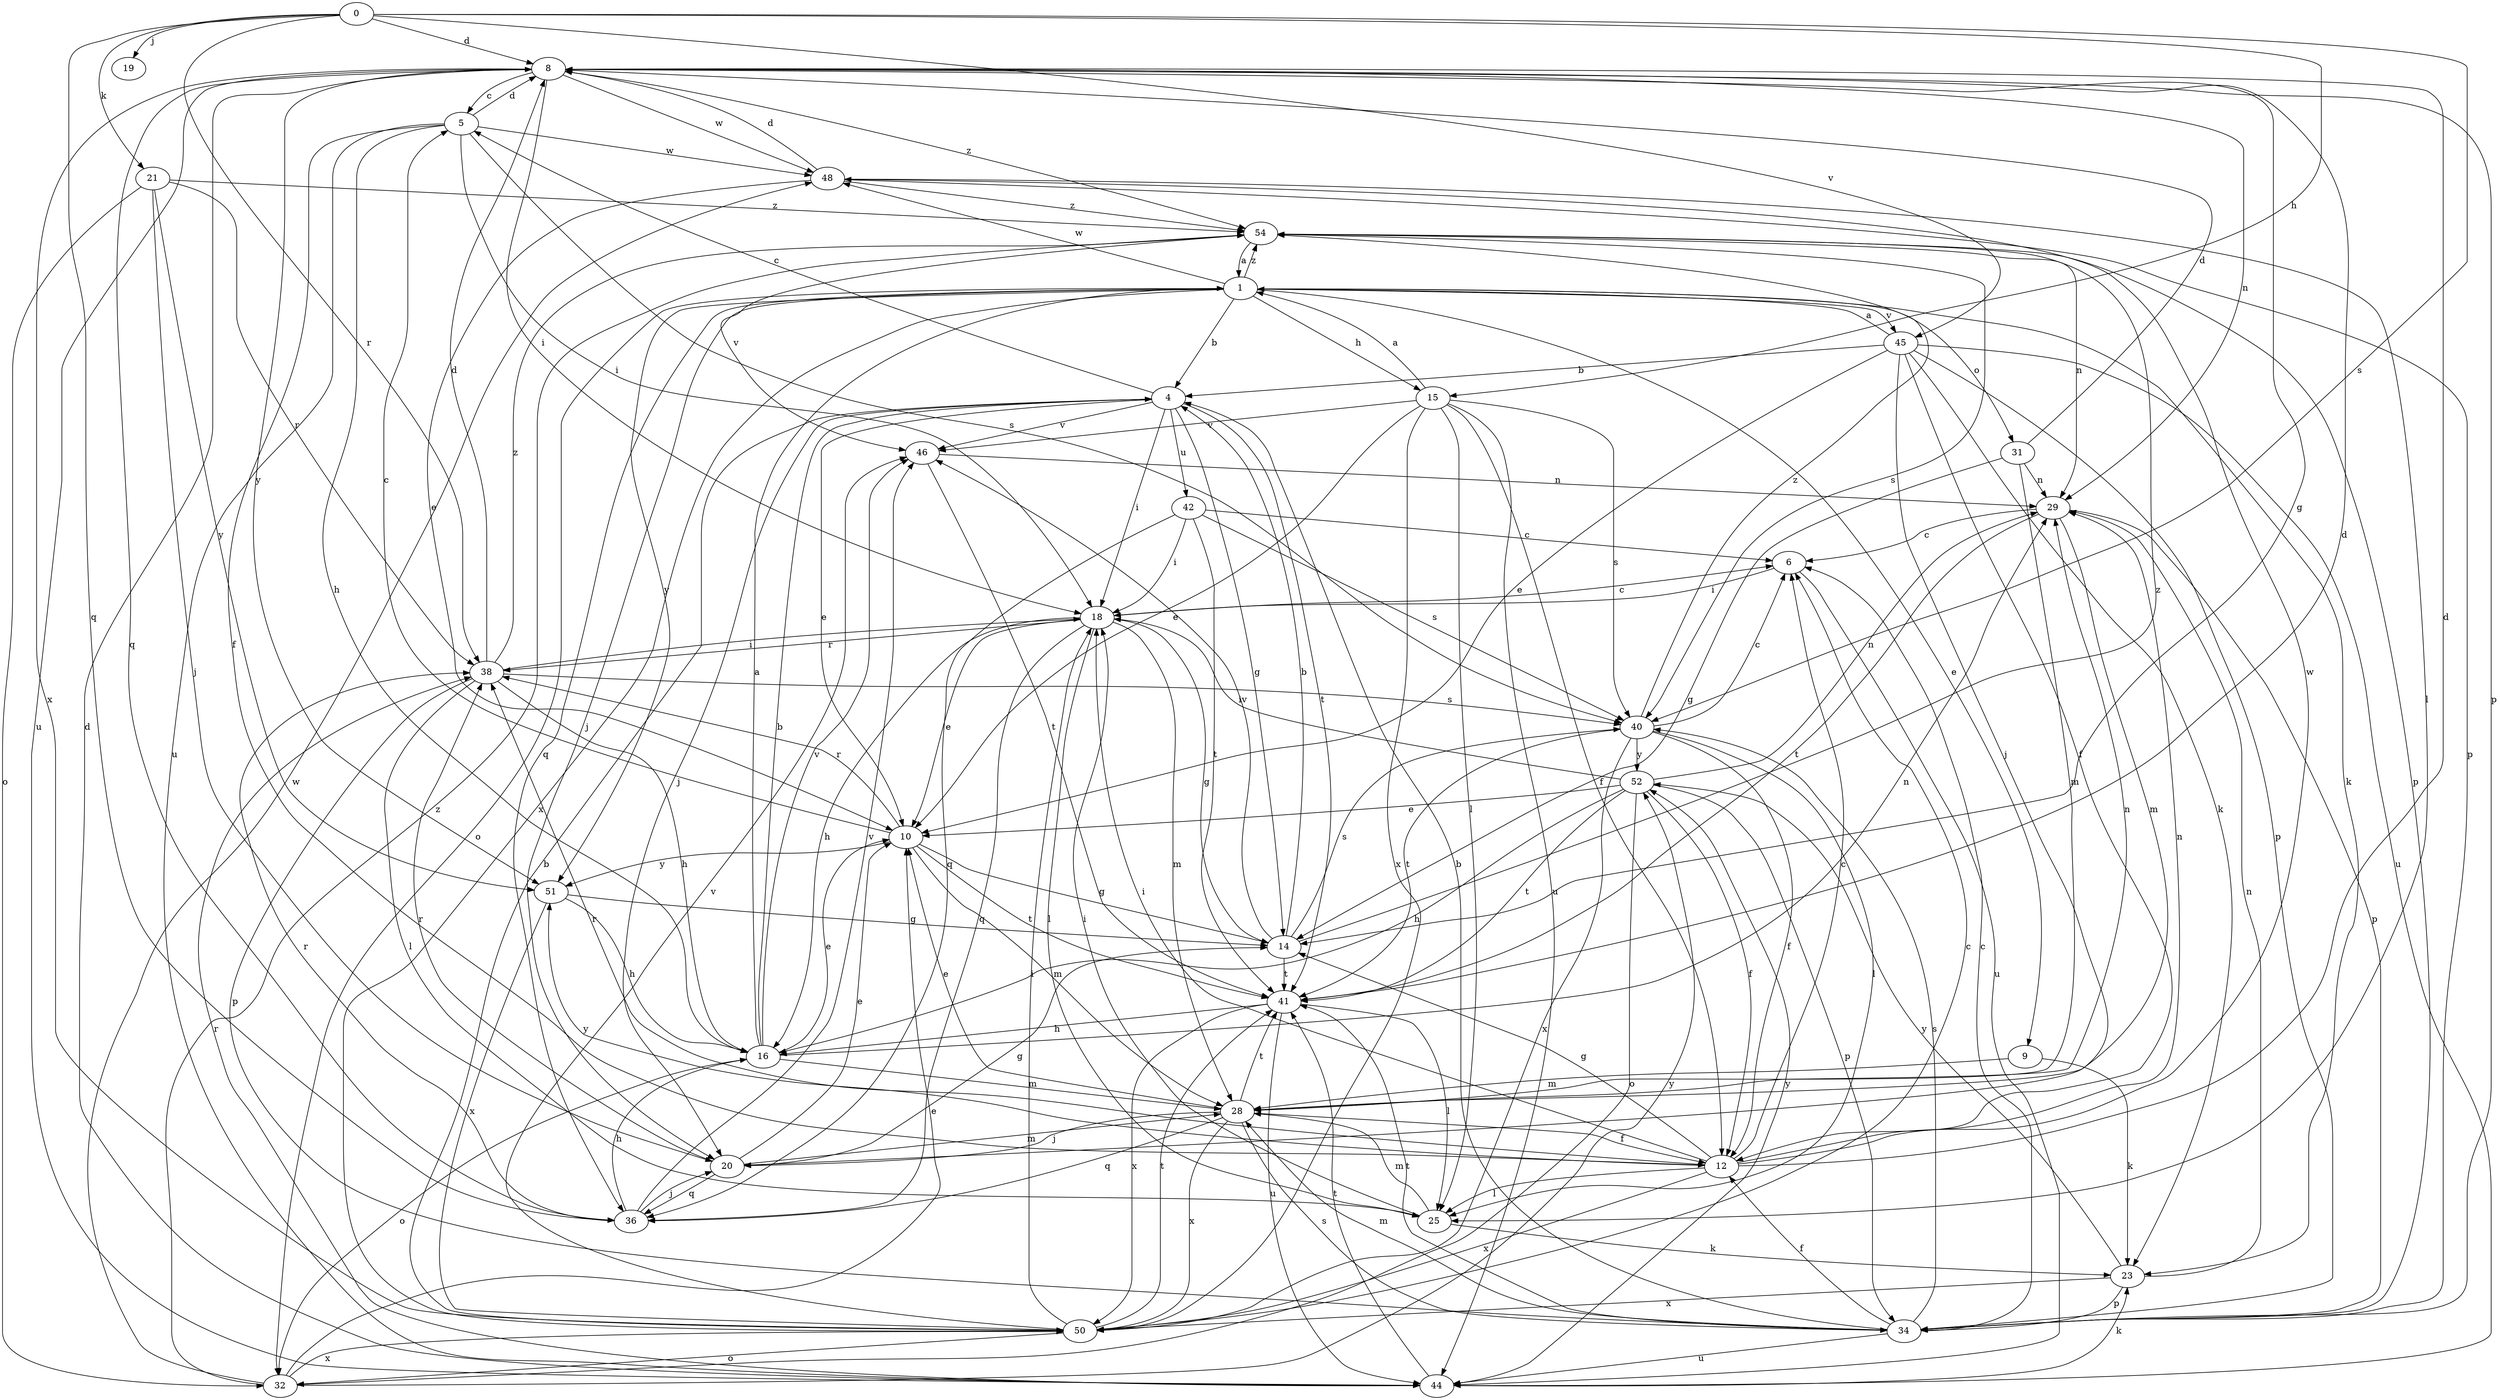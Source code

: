 strict digraph  {
0;
1;
4;
5;
6;
8;
9;
10;
12;
14;
15;
16;
18;
19;
20;
21;
23;
25;
28;
29;
31;
32;
34;
36;
38;
40;
41;
42;
44;
45;
46;
48;
50;
51;
52;
54;
0 -> 8  [label=d];
0 -> 15  [label=h];
0 -> 19  [label=j];
0 -> 21  [label=k];
0 -> 36  [label=q];
0 -> 38  [label=r];
0 -> 40  [label=s];
0 -> 45  [label=v];
1 -> 4  [label=b];
1 -> 9  [label=e];
1 -> 15  [label=h];
1 -> 20  [label=j];
1 -> 23  [label=k];
1 -> 31  [label=o];
1 -> 32  [label=o];
1 -> 36  [label=q];
1 -> 45  [label=v];
1 -> 48  [label=w];
1 -> 50  [label=x];
1 -> 51  [label=y];
1 -> 54  [label=z];
4 -> 5  [label=c];
4 -> 10  [label=e];
4 -> 14  [label=g];
4 -> 18  [label=i];
4 -> 20  [label=j];
4 -> 41  [label=t];
4 -> 42  [label=u];
4 -> 46  [label=v];
5 -> 8  [label=d];
5 -> 12  [label=f];
5 -> 16  [label=h];
5 -> 18  [label=i];
5 -> 40  [label=s];
5 -> 44  [label=u];
5 -> 48  [label=w];
6 -> 18  [label=i];
6 -> 44  [label=u];
8 -> 5  [label=c];
8 -> 14  [label=g];
8 -> 18  [label=i];
8 -> 29  [label=n];
8 -> 34  [label=p];
8 -> 36  [label=q];
8 -> 44  [label=u];
8 -> 48  [label=w];
8 -> 50  [label=x];
8 -> 51  [label=y];
8 -> 54  [label=z];
9 -> 23  [label=k];
9 -> 28  [label=m];
10 -> 5  [label=c];
10 -> 14  [label=g];
10 -> 28  [label=m];
10 -> 38  [label=r];
10 -> 41  [label=t];
10 -> 51  [label=y];
12 -> 6  [label=c];
12 -> 8  [label=d];
12 -> 14  [label=g];
12 -> 18  [label=i];
12 -> 25  [label=l];
12 -> 29  [label=n];
12 -> 38  [label=r];
12 -> 48  [label=w];
12 -> 50  [label=x];
12 -> 51  [label=y];
14 -> 4  [label=b];
14 -> 40  [label=s];
14 -> 41  [label=t];
14 -> 46  [label=v];
14 -> 54  [label=z];
15 -> 1  [label=a];
15 -> 10  [label=e];
15 -> 12  [label=f];
15 -> 25  [label=l];
15 -> 40  [label=s];
15 -> 44  [label=u];
15 -> 46  [label=v];
15 -> 50  [label=x];
16 -> 1  [label=a];
16 -> 4  [label=b];
16 -> 10  [label=e];
16 -> 28  [label=m];
16 -> 29  [label=n];
16 -> 32  [label=o];
16 -> 46  [label=v];
18 -> 6  [label=c];
18 -> 10  [label=e];
18 -> 14  [label=g];
18 -> 16  [label=h];
18 -> 25  [label=l];
18 -> 28  [label=m];
18 -> 36  [label=q];
18 -> 38  [label=r];
20 -> 10  [label=e];
20 -> 14  [label=g];
20 -> 28  [label=m];
20 -> 36  [label=q];
20 -> 38  [label=r];
21 -> 20  [label=j];
21 -> 32  [label=o];
21 -> 38  [label=r];
21 -> 51  [label=y];
21 -> 54  [label=z];
23 -> 29  [label=n];
23 -> 34  [label=p];
23 -> 50  [label=x];
23 -> 52  [label=y];
25 -> 18  [label=i];
25 -> 23  [label=k];
25 -> 28  [label=m];
28 -> 10  [label=e];
28 -> 12  [label=f];
28 -> 20  [label=j];
28 -> 29  [label=n];
28 -> 36  [label=q];
28 -> 41  [label=t];
28 -> 50  [label=x];
28 -> 34  [label=s];
29 -> 6  [label=c];
29 -> 28  [label=m];
29 -> 34  [label=p];
29 -> 41  [label=t];
31 -> 8  [label=d];
31 -> 14  [label=g];
31 -> 28  [label=m];
31 -> 29  [label=n];
32 -> 10  [label=e];
32 -> 48  [label=w];
32 -> 50  [label=x];
32 -> 52  [label=y];
32 -> 54  [label=z];
34 -> 4  [label=b];
34 -> 6  [label=c];
34 -> 12  [label=f];
34 -> 28  [label=m];
34 -> 40  [label=s];
34 -> 41  [label=t];
34 -> 44  [label=u];
36 -> 16  [label=h];
36 -> 20  [label=j];
36 -> 38  [label=r];
36 -> 46  [label=v];
38 -> 8  [label=d];
38 -> 16  [label=h];
38 -> 18  [label=i];
38 -> 25  [label=l];
38 -> 34  [label=p];
38 -> 40  [label=s];
38 -> 54  [label=z];
40 -> 6  [label=c];
40 -> 12  [label=f];
40 -> 25  [label=l];
40 -> 41  [label=t];
40 -> 50  [label=x];
40 -> 52  [label=y];
40 -> 54  [label=z];
41 -> 8  [label=d];
41 -> 16  [label=h];
41 -> 25  [label=l];
41 -> 44  [label=u];
41 -> 50  [label=x];
42 -> 6  [label=c];
42 -> 18  [label=i];
42 -> 36  [label=q];
42 -> 40  [label=s];
42 -> 41  [label=t];
44 -> 8  [label=d];
44 -> 23  [label=k];
44 -> 38  [label=r];
44 -> 41  [label=t];
44 -> 52  [label=y];
45 -> 1  [label=a];
45 -> 4  [label=b];
45 -> 10  [label=e];
45 -> 12  [label=f];
45 -> 20  [label=j];
45 -> 23  [label=k];
45 -> 34  [label=p];
45 -> 44  [label=u];
46 -> 29  [label=n];
46 -> 41  [label=t];
48 -> 8  [label=d];
48 -> 10  [label=e];
48 -> 25  [label=l];
48 -> 34  [label=p];
48 -> 54  [label=z];
50 -> 4  [label=b];
50 -> 6  [label=c];
50 -> 18  [label=i];
50 -> 32  [label=o];
50 -> 41  [label=t];
50 -> 46  [label=v];
51 -> 14  [label=g];
51 -> 16  [label=h];
51 -> 50  [label=x];
52 -> 10  [label=e];
52 -> 12  [label=f];
52 -> 16  [label=h];
52 -> 18  [label=i];
52 -> 29  [label=n];
52 -> 32  [label=o];
52 -> 34  [label=p];
52 -> 41  [label=t];
54 -> 1  [label=a];
54 -> 29  [label=n];
54 -> 34  [label=p];
54 -> 40  [label=s];
54 -> 46  [label=v];
}
